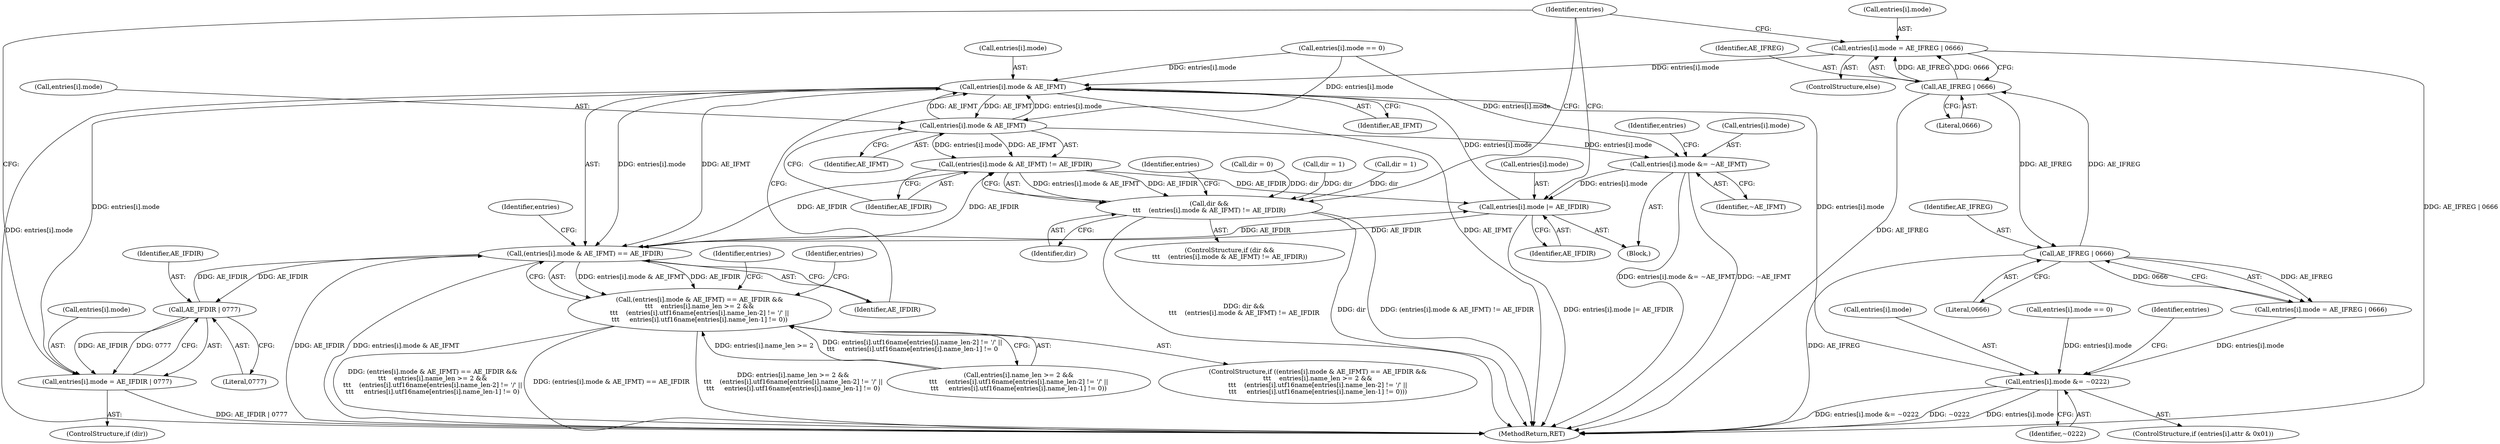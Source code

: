 digraph "0_libarchive_7f17c791dcfd8c0416e2cd2485b19410e47ef126@array" {
"1001074" [label="(Call,entries[i].mode = AE_IFREG | 0666)"];
"1001080" [label="(Call,AE_IFREG | 0666)"];
"1000997" [label="(Call,AE_IFREG | 0666)"];
"1001114" [label="(Call,entries[i].mode & AE_IFMT)"];
"1001088" [label="(Call,entries[i].mode & AE_IFMT)"];
"1001087" [label="(Call,(entries[i].mode & AE_IFMT) != AE_IFDIR)"];
"1001085" [label="(Call,dir &&\n\t\t\t    (entries[i].mode & AE_IFMT) != AE_IFDIR)"];
"1001104" [label="(Call,entries[i].mode |= AE_IFDIR)"];
"1001113" [label="(Call,(entries[i].mode & AE_IFMT) == AE_IFDIR)"];
"1001070" [label="(Call,AE_IFDIR | 0777)"];
"1001064" [label="(Call,entries[i].mode = AE_IFDIR | 0777)"];
"1001112" [label="(Call,(entries[i].mode & AE_IFMT) == AE_IFDIR &&\n\t\t\t    entries[i].name_len >= 2 &&\n\t\t\t    (entries[i].utf16name[entries[i].name_len-2] != '/' ||\n\t\t\t     entries[i].utf16name[entries[i].name_len-1] != 0))"];
"1001097" [label="(Call,entries[i].mode &= ~AE_IFMT)"];
"1001213" [label="(Call,entries[i].mode &= ~0222)"];
"1001226" [label="(Identifier,entries)"];
"1001105" [label="(Call,entries[i].mode)"];
"1001062" [label="(ControlStructure,if (dir))"];
"1000998" [label="(Identifier,AE_IFREG)"];
"1001074" [label="(Call,entries[i].mode = AE_IFREG | 0666)"];
"1001094" [label="(Identifier,AE_IFMT)"];
"1001115" [label="(Call,entries[i].mode)"];
"1001110" [label="(Identifier,AE_IFDIR)"];
"1001084" [label="(ControlStructure,if (dir &&\n\t\t\t    (entries[i].mode & AE_IFMT) != AE_IFDIR))"];
"1001122" [label="(Call,entries[i].name_len >= 2 &&\n\t\t\t    (entries[i].utf16name[entries[i].name_len-2] != '/' ||\n\t\t\t     entries[i].utf16name[entries[i].name_len-1] != 0))"];
"1001096" [label="(Block,)"];
"1000991" [label="(Call,entries[i].mode = AE_IFREG | 0666)"];
"1001113" [label="(Call,(entries[i].mode & AE_IFMT) == AE_IFDIR)"];
"1001107" [label="(Identifier,entries)"];
"1001082" [label="(Literal,0666)"];
"1001117" [label="(Identifier,entries)"];
"1001213" [label="(Call,entries[i].mode &= ~0222)"];
"1001103" [label="(Identifier,~AE_IFMT)"];
"1001100" [label="(Identifier,entries)"];
"1001097" [label="(Call,entries[i].mode &= ~AE_IFMT)"];
"1001121" [label="(Identifier,AE_IFDIR)"];
"1001044" [label="(Call,dir = 0)"];
"1001104" [label="(Call,entries[i].mode |= AE_IFDIR)"];
"1001085" [label="(Call,dir &&\n\t\t\t    (entries[i].mode & AE_IFMT) != AE_IFDIR)"];
"1001033" [label="(Call,dir = 1)"];
"1001071" [label="(Identifier,AE_IFDIR)"];
"1001081" [label="(Identifier,AE_IFREG)"];
"1001098" [label="(Call,entries[i].mode)"];
"1001219" [label="(Identifier,~0222)"];
"1001114" [label="(Call,entries[i].mode & AE_IFMT)"];
"1001080" [label="(Call,AE_IFREG | 0666)"];
"1001205" [label="(ControlStructure,if (entries[i].attr & 0x01))"];
"1001214" [label="(Call,entries[i].mode)"];
"1001112" [label="(Call,(entries[i].mode & AE_IFMT) == AE_IFDIR &&\n\t\t\t    entries[i].name_len >= 2 &&\n\t\t\t    (entries[i].utf16name[entries[i].name_len-2] != '/' ||\n\t\t\t     entries[i].utf16name[entries[i].name_len-1] != 0))"];
"1001064" [label="(Call,entries[i].mode = AE_IFDIR | 0777)"];
"1001111" [label="(ControlStructure,if ((entries[i].mode & AE_IFMT) == AE_IFDIR &&\n\t\t\t    entries[i].name_len >= 2 &&\n\t\t\t    (entries[i].utf16name[entries[i].name_len-2] != '/' ||\n\t\t\t     entries[i].utf16name[entries[i].name_len-1] != 0)))"];
"1001095" [label="(Identifier,AE_IFDIR)"];
"1001075" [label="(Call,entries[i].mode)"];
"1000999" [label="(Literal,0666)"];
"1001048" [label="(Call,dir = 1)"];
"1001088" [label="(Call,entries[i].mode & AE_IFMT)"];
"1001120" [label="(Identifier,AE_IFMT)"];
"1001200" [label="(Identifier,entries)"];
"1001086" [label="(Identifier,dir)"];
"1001166" [label="(Identifier,entries)"];
"1000997" [label="(Call,AE_IFREG | 0666)"];
"1001073" [label="(ControlStructure,else)"];
"1001087" [label="(Call,(entries[i].mode & AE_IFMT) != AE_IFDIR)"];
"1001126" [label="(Identifier,entries)"];
"1000984" [label="(Call,entries[i].mode == 0)"];
"1001072" [label="(Literal,0777)"];
"1001070" [label="(Call,AE_IFDIR | 0777)"];
"1001065" [label="(Call,entries[i].mode)"];
"1001307" [label="(MethodReturn,RET)"];
"1001089" [label="(Call,entries[i].mode)"];
"1001054" [label="(Call,entries[i].mode == 0)"];
"1001074" -> "1001073"  [label="AST: "];
"1001074" -> "1001080"  [label="CFG: "];
"1001075" -> "1001074"  [label="AST: "];
"1001080" -> "1001074"  [label="AST: "];
"1001117" -> "1001074"  [label="CFG: "];
"1001074" -> "1001307"  [label="DDG: AE_IFREG | 0666"];
"1001080" -> "1001074"  [label="DDG: AE_IFREG"];
"1001080" -> "1001074"  [label="DDG: 0666"];
"1001074" -> "1001114"  [label="DDG: entries[i].mode"];
"1001080" -> "1001082"  [label="CFG: "];
"1001081" -> "1001080"  [label="AST: "];
"1001082" -> "1001080"  [label="AST: "];
"1001080" -> "1001307"  [label="DDG: AE_IFREG"];
"1001080" -> "1000997"  [label="DDG: AE_IFREG"];
"1000997" -> "1001080"  [label="DDG: AE_IFREG"];
"1000997" -> "1000991"  [label="AST: "];
"1000997" -> "1000999"  [label="CFG: "];
"1000998" -> "1000997"  [label="AST: "];
"1000999" -> "1000997"  [label="AST: "];
"1000991" -> "1000997"  [label="CFG: "];
"1000997" -> "1001307"  [label="DDG: AE_IFREG"];
"1000997" -> "1000991"  [label="DDG: AE_IFREG"];
"1000997" -> "1000991"  [label="DDG: 0666"];
"1001114" -> "1001113"  [label="AST: "];
"1001114" -> "1001120"  [label="CFG: "];
"1001115" -> "1001114"  [label="AST: "];
"1001120" -> "1001114"  [label="AST: "];
"1001121" -> "1001114"  [label="CFG: "];
"1001114" -> "1001307"  [label="DDG: entries[i].mode"];
"1001114" -> "1001307"  [label="DDG: AE_IFMT"];
"1001114" -> "1001088"  [label="DDG: AE_IFMT"];
"1001114" -> "1001113"  [label="DDG: entries[i].mode"];
"1001114" -> "1001113"  [label="DDG: AE_IFMT"];
"1001054" -> "1001114"  [label="DDG: entries[i].mode"];
"1001104" -> "1001114"  [label="DDG: entries[i].mode"];
"1001088" -> "1001114"  [label="DDG: entries[i].mode"];
"1001088" -> "1001114"  [label="DDG: AE_IFMT"];
"1001064" -> "1001114"  [label="DDG: entries[i].mode"];
"1001114" -> "1001213"  [label="DDG: entries[i].mode"];
"1001088" -> "1001087"  [label="AST: "];
"1001088" -> "1001094"  [label="CFG: "];
"1001089" -> "1001088"  [label="AST: "];
"1001094" -> "1001088"  [label="AST: "];
"1001095" -> "1001088"  [label="CFG: "];
"1001088" -> "1001087"  [label="DDG: entries[i].mode"];
"1001088" -> "1001087"  [label="DDG: AE_IFMT"];
"1001054" -> "1001088"  [label="DDG: entries[i].mode"];
"1001088" -> "1001097"  [label="DDG: entries[i].mode"];
"1001087" -> "1001085"  [label="AST: "];
"1001087" -> "1001095"  [label="CFG: "];
"1001095" -> "1001087"  [label="AST: "];
"1001085" -> "1001087"  [label="CFG: "];
"1001087" -> "1001085"  [label="DDG: entries[i].mode & AE_IFMT"];
"1001087" -> "1001085"  [label="DDG: AE_IFDIR"];
"1001113" -> "1001087"  [label="DDG: AE_IFDIR"];
"1001087" -> "1001104"  [label="DDG: AE_IFDIR"];
"1001087" -> "1001113"  [label="DDG: AE_IFDIR"];
"1001085" -> "1001084"  [label="AST: "];
"1001085" -> "1001086"  [label="CFG: "];
"1001086" -> "1001085"  [label="AST: "];
"1001100" -> "1001085"  [label="CFG: "];
"1001117" -> "1001085"  [label="CFG: "];
"1001085" -> "1001307"  [label="DDG: (entries[i].mode & AE_IFMT) != AE_IFDIR"];
"1001085" -> "1001307"  [label="DDG: dir &&\n\t\t\t    (entries[i].mode & AE_IFMT) != AE_IFDIR"];
"1001085" -> "1001307"  [label="DDG: dir"];
"1001048" -> "1001085"  [label="DDG: dir"];
"1001044" -> "1001085"  [label="DDG: dir"];
"1001033" -> "1001085"  [label="DDG: dir"];
"1001104" -> "1001096"  [label="AST: "];
"1001104" -> "1001110"  [label="CFG: "];
"1001105" -> "1001104"  [label="AST: "];
"1001110" -> "1001104"  [label="AST: "];
"1001117" -> "1001104"  [label="CFG: "];
"1001104" -> "1001307"  [label="DDG: entries[i].mode |= AE_IFDIR"];
"1001097" -> "1001104"  [label="DDG: entries[i].mode"];
"1001113" -> "1001104"  [label="DDG: AE_IFDIR"];
"1001104" -> "1001113"  [label="DDG: AE_IFDIR"];
"1001113" -> "1001112"  [label="AST: "];
"1001113" -> "1001121"  [label="CFG: "];
"1001121" -> "1001113"  [label="AST: "];
"1001126" -> "1001113"  [label="CFG: "];
"1001112" -> "1001113"  [label="CFG: "];
"1001113" -> "1001307"  [label="DDG: AE_IFDIR"];
"1001113" -> "1001307"  [label="DDG: entries[i].mode & AE_IFMT"];
"1001113" -> "1001070"  [label="DDG: AE_IFDIR"];
"1001113" -> "1001112"  [label="DDG: entries[i].mode & AE_IFMT"];
"1001113" -> "1001112"  [label="DDG: AE_IFDIR"];
"1001070" -> "1001113"  [label="DDG: AE_IFDIR"];
"1001070" -> "1001064"  [label="AST: "];
"1001070" -> "1001072"  [label="CFG: "];
"1001071" -> "1001070"  [label="AST: "];
"1001072" -> "1001070"  [label="AST: "];
"1001064" -> "1001070"  [label="CFG: "];
"1001070" -> "1001064"  [label="DDG: AE_IFDIR"];
"1001070" -> "1001064"  [label="DDG: 0777"];
"1001064" -> "1001062"  [label="AST: "];
"1001065" -> "1001064"  [label="AST: "];
"1001117" -> "1001064"  [label="CFG: "];
"1001064" -> "1001307"  [label="DDG: AE_IFDIR | 0777"];
"1001112" -> "1001111"  [label="AST: "];
"1001112" -> "1001122"  [label="CFG: "];
"1001122" -> "1001112"  [label="AST: "];
"1001166" -> "1001112"  [label="CFG: "];
"1001200" -> "1001112"  [label="CFG: "];
"1001112" -> "1001307"  [label="DDG: (entries[i].mode & AE_IFMT) == AE_IFDIR"];
"1001112" -> "1001307"  [label="DDG: entries[i].name_len >= 2 &&\n\t\t\t    (entries[i].utf16name[entries[i].name_len-2] != '/' ||\n\t\t\t     entries[i].utf16name[entries[i].name_len-1] != 0)"];
"1001112" -> "1001307"  [label="DDG: (entries[i].mode & AE_IFMT) == AE_IFDIR &&\n\t\t\t    entries[i].name_len >= 2 &&\n\t\t\t    (entries[i].utf16name[entries[i].name_len-2] != '/' ||\n\t\t\t     entries[i].utf16name[entries[i].name_len-1] != 0)"];
"1001122" -> "1001112"  [label="DDG: entries[i].name_len >= 2"];
"1001122" -> "1001112"  [label="DDG: entries[i].utf16name[entries[i].name_len-2] != '/' ||\n\t\t\t     entries[i].utf16name[entries[i].name_len-1] != 0"];
"1001097" -> "1001096"  [label="AST: "];
"1001097" -> "1001103"  [label="CFG: "];
"1001098" -> "1001097"  [label="AST: "];
"1001103" -> "1001097"  [label="AST: "];
"1001107" -> "1001097"  [label="CFG: "];
"1001097" -> "1001307"  [label="DDG: entries[i].mode &= ~AE_IFMT"];
"1001097" -> "1001307"  [label="DDG: ~AE_IFMT"];
"1001054" -> "1001097"  [label="DDG: entries[i].mode"];
"1001213" -> "1001205"  [label="AST: "];
"1001213" -> "1001219"  [label="CFG: "];
"1001214" -> "1001213"  [label="AST: "];
"1001219" -> "1001213"  [label="AST: "];
"1001226" -> "1001213"  [label="CFG: "];
"1001213" -> "1001307"  [label="DDG: entries[i].mode &= ~0222"];
"1001213" -> "1001307"  [label="DDG: ~0222"];
"1001213" -> "1001307"  [label="DDG: entries[i].mode"];
"1000984" -> "1001213"  [label="DDG: entries[i].mode"];
"1000991" -> "1001213"  [label="DDG: entries[i].mode"];
}

